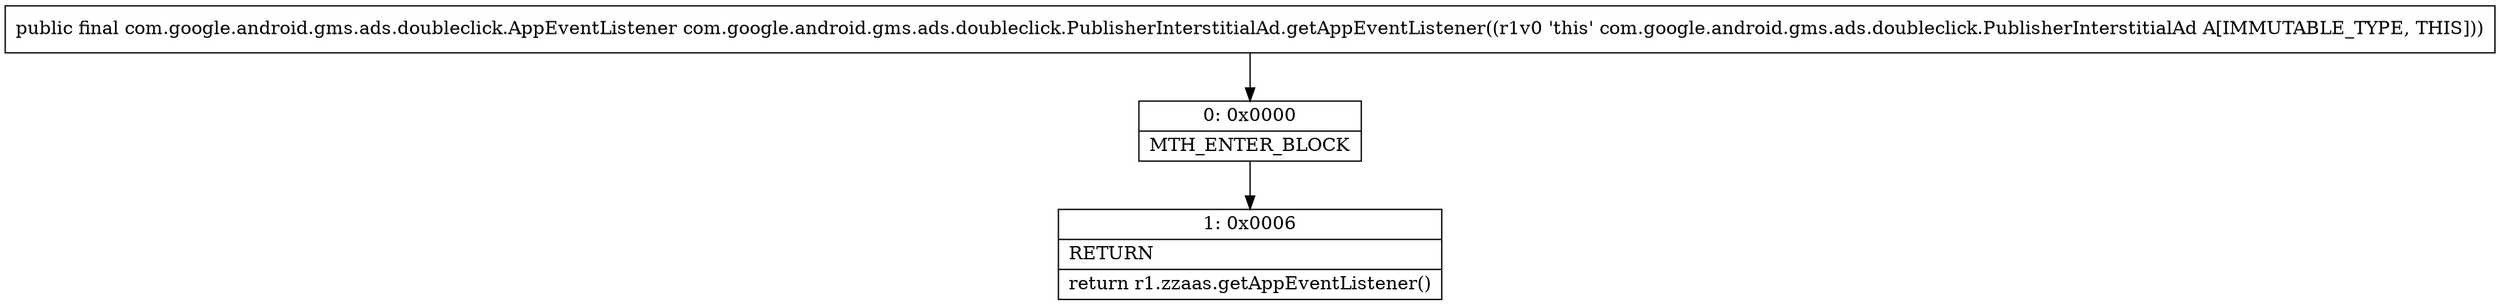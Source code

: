 digraph "CFG forcom.google.android.gms.ads.doubleclick.PublisherInterstitialAd.getAppEventListener()Lcom\/google\/android\/gms\/ads\/doubleclick\/AppEventListener;" {
Node_0 [shape=record,label="{0\:\ 0x0000|MTH_ENTER_BLOCK\l}"];
Node_1 [shape=record,label="{1\:\ 0x0006|RETURN\l|return r1.zzaas.getAppEventListener()\l}"];
MethodNode[shape=record,label="{public final com.google.android.gms.ads.doubleclick.AppEventListener com.google.android.gms.ads.doubleclick.PublisherInterstitialAd.getAppEventListener((r1v0 'this' com.google.android.gms.ads.doubleclick.PublisherInterstitialAd A[IMMUTABLE_TYPE, THIS])) }"];
MethodNode -> Node_0;
Node_0 -> Node_1;
}

